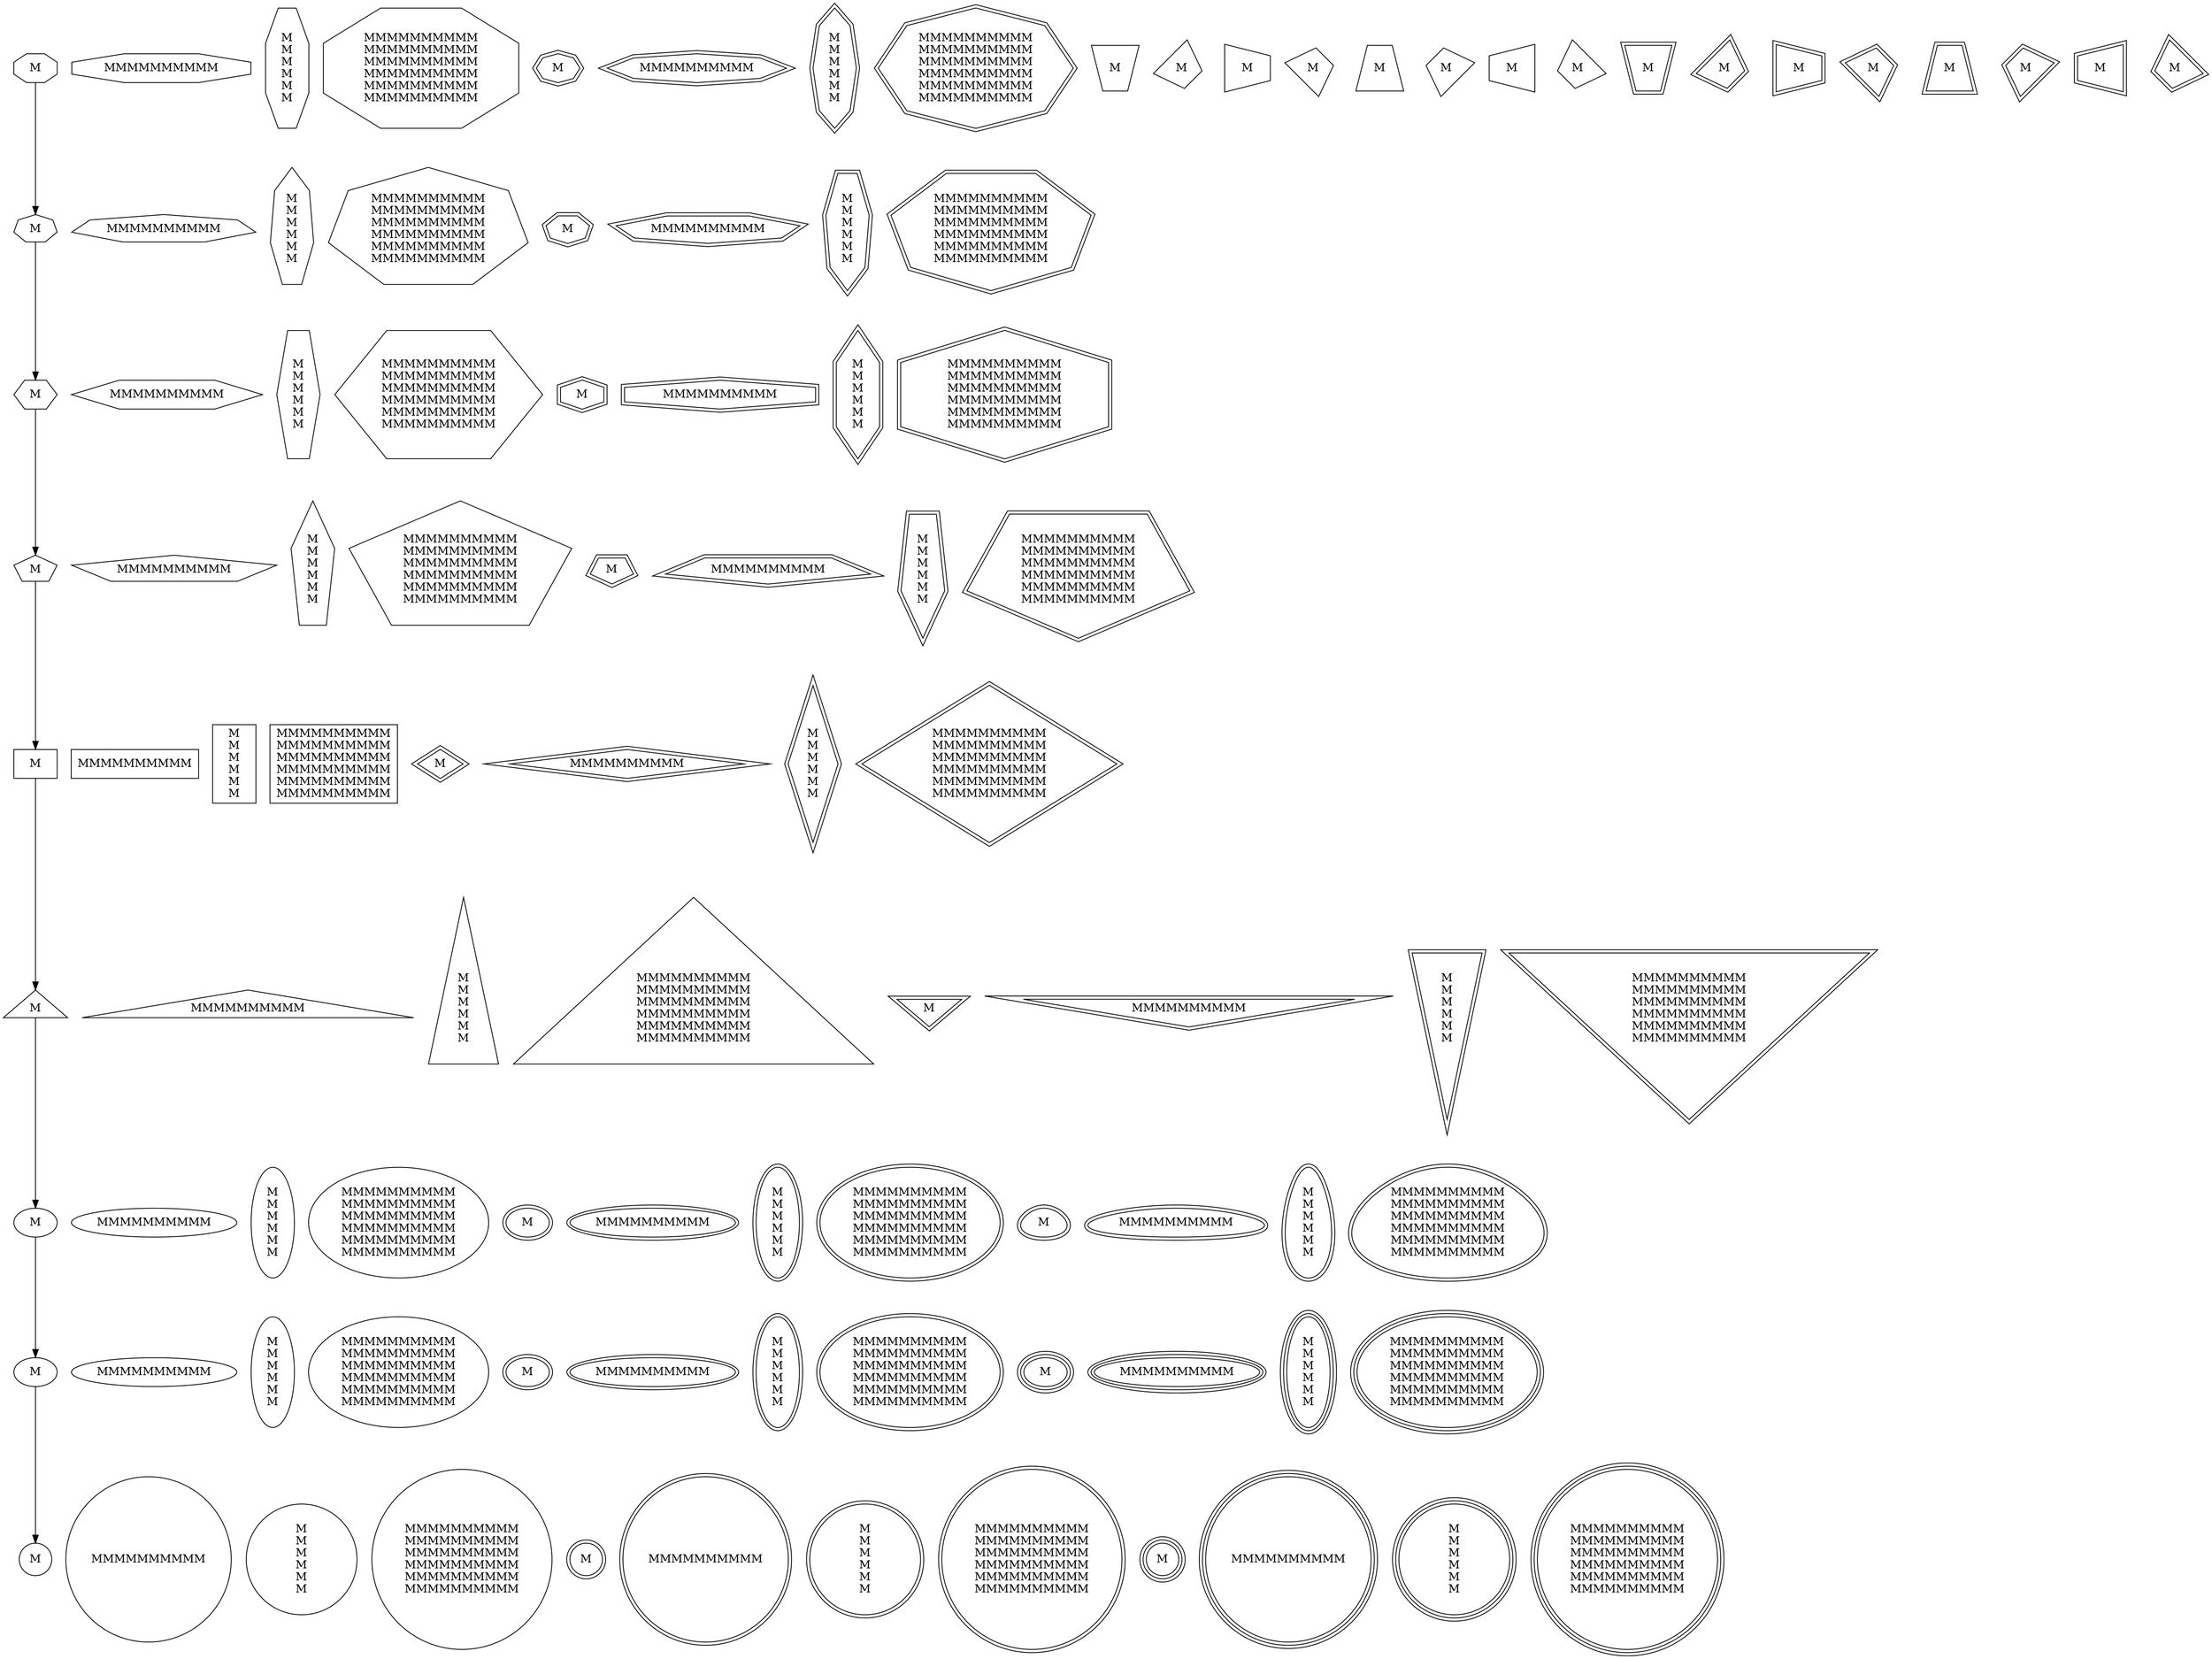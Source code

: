 digraph polypoly {
	
    /* size="7,9.5"; */
    /* page="8.5,11"; */
    /* ratio=fill; */
    node [shape=polygon];
    { rank=same;
      node [sides=0];
      node [peripheries=1];
      0000 [label="M"];
      0001 [label="MMMMMMMMMM"];
      0002 [label="M\nM\nM\nM\nM\nM"];
      0003 [label="MMMMMMMMMM\nMMMMMMMMMM\nMMMMMMMMMM\nMMMMMMMMMM\nMMMMMMMMMM\nMMMMMMMMMM"];
      node [peripheries=2];
      0010 [label="M"];
      0011 [label="MMMMMMMMMM"];
      0012 [label="M\nM\nM\nM\nM\nM"];
      0013 [label="MMMMMMMMMM\nMMMMMMMMMM\nMMMMMMMMMM\nMMMMMMMMMM\nMMMMMMMMMM\nMMMMMMMMMM"];
      node [distortion=-.3];
      0110 [label="M"];
      0111 [label="MMMMMMMMMM"];
      0112 [label="M\nM\nM\nM\nM\nM"];
      0113 [label="MMMMMMMMMM\nMMMMMMMMMM\nMMMMMMMMMM\nMMMMMMMMMM\nMMMMMMMMMM\nMMMMMMMMMM"];
    }
    { rank=same;
      node [sides=3];
      node [peripheries=1];
      node [orientation=0];
      3000 [label="M"];
      3001 [label="MMMMMMMMMM"];
      3002 [label="M\nM\nM\nM\nM\nM"];
      3003 [label="MMMMMMMMMM\nMMMMMMMMMM\nMMMMMMMMMM\nMMMMMMMMMM\nMMMMMMMMMM\nMMMMMMMMMM"];
      node [peripheries=2];
      node [orientation=60];
      3110 [label="M"];
      3111 [label="MMMMMMMMMM"];
      3112 [label="M\nM\nM\nM\nM\nM"];
      3113 [label="MMMMMMMMMM\nMMMMMMMMMM\nMMMMMMMMMM\nMMMMMMMMMM\nMMMMMMMMMM\nMMMMMMMMMM"];
    }
    3000->0000;
    { rank=same;
      node [sides=4];
      node [peripheries=1];
      node [orientation=0];
      4000 [label="M"];
      4001 [label="MMMMMMMMMM"];
      4002 [label="M\nM\nM\nM\nM\nM"];
      4003 [label="MMMMMMMMMM\nMMMMMMMMMM\nMMMMMMMMMM\nMMMMMMMMMM\nMMMMMMMMMM\nMMMMMMMMMM"];
      node [peripheries=2];
      node [orientation=45];
      4110 [label="M"];
      4111 [label="MMMMMMMMMM"];
      4112 [label="M\nM\nM\nM\nM\nM"];
      4113 [label="MMMMMMMMMM\nMMMMMMMMMM\nMMMMMMMMMM\nMMMMMMMMMM\nMMMMMMMMMM\nMMMMMMMMMM"];
    }
    4000->3000;
    { rank=same;
      node [sides=5];
      node [peripheries=1];
      node [orientation=0];
      5000 [label="M"];
      5001 [label="MMMMMMMMMM"];
      5002 [label="M\nM\nM\nM\nM\nM"];
      5003 [label="MMMMMMMMMM\nMMMMMMMMMM\nMMMMMMMMMM\nMMMMMMMMMM\nMMMMMMMMMM\nMMMMMMMMMM"];
      node [peripheries=2];
      node [orientation=36];
      5110 [label="M"];
      5111 [label="MMMMMMMMMM"];
      5112 [label="M\nM\nM\nM\nM\nM"];
      5113 [label="MMMMMMMMMM\nMMMMMMMMMM\nMMMMMMMMMM\nMMMMMMMMMM\nMMMMMMMMMM\nMMMMMMMMMM"];
    }
    5000->4000;
    { rank=same;
      node [sides=6];
      node [peripheries=1];
      node [orientation=0];
      6000 [label="M"];
      6001 [label="MMMMMMMMMM"];
      6002 [label="M\nM\nM\nM\nM\nM"];
      6003 [label="MMMMMMMMMM\nMMMMMMMMMM\nMMMMMMMMMM\nMMMMMMMMMM\nMMMMMMMMMM\nMMMMMMMMMM"];
      node [peripheries=2];
      node [orientation=30];
      6110 [label="M"];
      6111 [label="MMMMMMMMMM"];
      6112 [label="M\nM\nM\nM\nM\nM"];
      6113 [label="MMMMMMMMMM\nMMMMMMMMMM\nMMMMMMMMMM\nMMMMMMMMMM\nMMMMMMMMMM\nMMMMMMMMMM"];
    }
    6000->5000;
    { rank=same;
      node [sides=7];
      node [peripheries=1];
      node [orientation=0];
      7000 [label="M"];
      7001 [label="MMMMMMMMMM"];
      7002 [label="M\nM\nM\nM\nM\nM"];
      7003 [label="MMMMMMMMMM\nMMMMMMMMMM\nMMMMMMMMMM\nMMMMMMMMMM\nMMMMMMMMMM\nMMMMMMMMMM"];
      node [peripheries=2];
      node [orientation=25.7];
      7110 [label="M"];
      7111 [label="MMMMMMMMMM"];
      7112 [label="M\nM\nM\nM\nM\nM"];
      7113 [label="MMMMMMMMMM\nMMMMMMMMMM\nMMMMMMMMMM\nMMMMMMMMMM\nMMMMMMMMMM\nMMMMMMMMMM"];
    }
    7000->6000;
    { rank=same;
      node [sides=8];
      node [peripheries=1];
      node [orientation=0];
      8000 [label="M"];
      8001 [label="MMMMMMMMMM"];
      8002 [label="M\nM\nM\nM\nM\nM"];
      8003 [label="MMMMMMMMMM\nMMMMMMMMMM\nMMMMMMMMMM\nMMMMMMMMMM\nMMMMMMMMMM\nMMMMMMMMMM"];
      node [peripheries=2];
      node [orientation=22.5];
      8110 [label="M"];
      8111 [label="MMMMMMMMMM"];
      8112 [label="M\nM\nM\nM\nM\nM"];
      8113 [label="MMMMMMMMMM\nMMMMMMMMMM\nMMMMMMMMMM\nMMMMMMMMMM\nMMMMMMMMMM\nMMMMMMMMMM"];
    }
    8000->7000;
    { rank=same;
      node [sides=4];
      node [peripheries=1];
      node [regular=1];
      node [distortion=.5];
      node [orientation=0];
      9000 [label="M"];
      node [orientation=45.];
      9001 [label="M"];
      node [orientation=90.];
      9002 [label="M"];
      node [orientation=135.];
      9003 [label="M"];
      node [orientation=180.];
      9004 [label="M"];
      node [orientation=225.];
      9005 [label="M"];
      node [orientation=270.];
      9006 [label="M"];
      node [orientation=315.];
      9007 [label="M"];
      node [peripheries=2];
      node [orientation=0];
      9010 [label="M"];
      node [orientation=45.];
      9011 [label="M"];
      node [orientation=90.];
      9012 [label="M"];
      node [orientation=135.];
      9013 [label="M"];
      node [orientation=180.];
      9014 [label="M"];
      node [orientation=225.];
      9015 [label="M"];
      node [orientation=270.];
      9016 [label="M"];
      node [orientation=315.];
      9017 [label="M"];
    }
    { rank=same;
      node [shape=ellipse]
      node [peripheries=1];
      10000 [label="M"];
      10001 [label="MMMMMMMMMM"];
      10002 [label="M\nM\nM\nM\nM\nM"];
      10003 [label="MMMMMMMMMM\nMMMMMMMMMM\nMMMMMMMMMM\nMMMMMMMMMM\nMMMMMMMMMM\nMMMMMMMMMM"];
      node [peripheries=2];
      10010 [label="M"]
      10011 [label="MMMMMMMMMM"];
      10012 [label="M\nM\nM\nM\nM\nM"];
      10013 [label="MMMMMMMMMM\nMMMMMMMMMM\nMMMMMMMMMM\nMMMMMMMMMM\nMMMMMMMMMM\nMMMMMMMMMM"];
      node [peripheries=3];
      10014 [label="M"];
      10015 [label="MMMMMMMMMM"];
      10016 [label="M\nM\nM\nM\nM\nM"];
      10017 [label="MMMMMMMMMM\nMMMMMMMMMM\nMMMMMMMMMM\nMMMMMMMMMM\nMMMMMMMMMM\nMMMMMMMMMM"];
    }
    { rank=same;
      node [shape=circle]
      node [peripheries=1];
      20000 [label="M"];
      20001 [label="MMMMMMMMMM"];
      20002 [label="M\nM\nM\nM\nM\nM"];
      20003 [label="MMMMMMMMMM\nMMMMMMMMMM\nMMMMMMMMMM\nMMMMMMMMMM\nMMMMMMMMMM\nMMMMMMMMMM"];
      node [peripheries=2];
      20010 [label="M"];
      20011 [label="MMMMMMMMMM"];
      20012 [label="M\nM\nM\nM\nM\nM"];
      20013 [label="MMMMMMMMMM\nMMMMMMMMMM\nMMMMMMMMMM\nMMMMMMMMMM\nMMMMMMMMMM\nMMMMMMMMMM"];
      node [peripheries=3];
      20014 [label="M"];
      20015 [label="MMMMMMMMMM"];
      20016 [label="M\nM\nM\nM\nM\nM"];
      20017 [label="MMMMMMMMMM\nMMMMMMMMMM\nMMMMMMMMMM\nMMMMMMMMMM\nMMMMMMMMMM\nMMMMMMMMMM"];
    }
    0000 -> 10000
    10000 -> 20000
}
